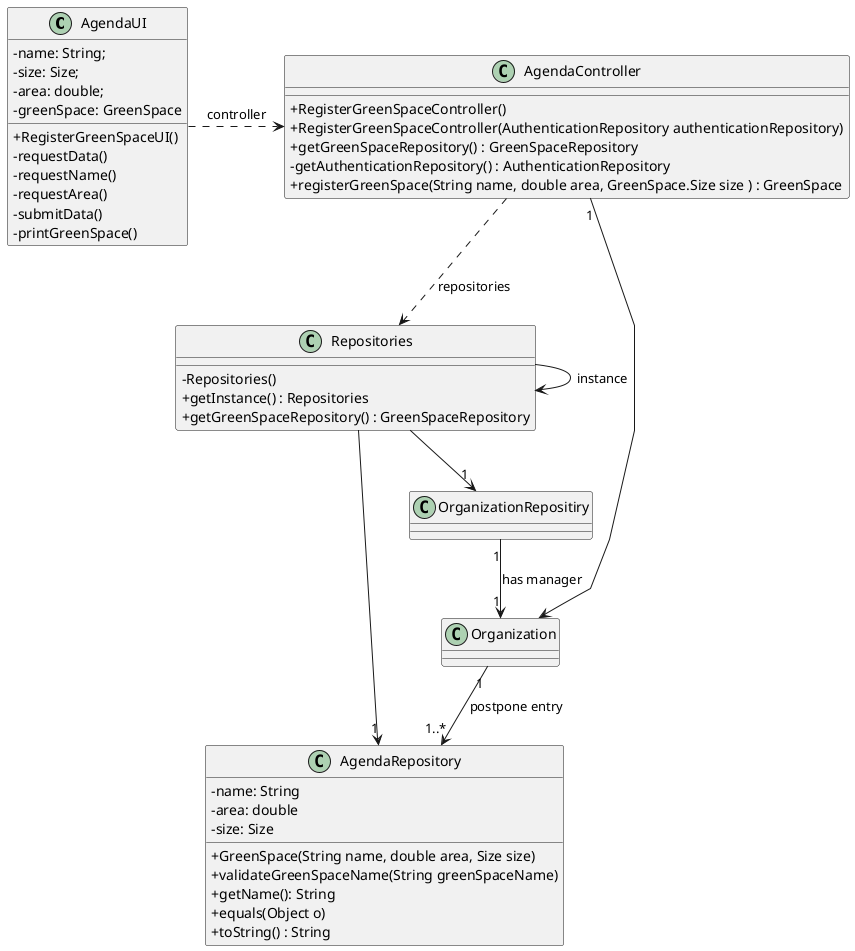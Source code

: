 @startuml
'skinparam monochrome true
skinparam packageStyle rectangle
skinparam shadowing false
skinparam linetype polyline
'skinparam linetype orto

skinparam classAttributeIconSize 0

'left to right direction

class AgendaUI{
-name: String;
-size: Size;
-area: double;
-greenSpace: GreenSpace

+RegisterGreenSpaceUI()
-requestData()
-requestName()
-requestArea()
-submitData()
-printGreenSpace()
}

class AgendaController{

    +RegisterGreenSpaceController()
    +RegisterGreenSpaceController(AuthenticationRepository authenticationRepository)
    +getGreenSpaceRepository() : GreenSpaceRepository
    -getAuthenticationRepository() : AuthenticationRepository
    +registerGreenSpace(String name, double area, GreenSpace.Size size ) : GreenSpace
}

class Repositories{
    - Repositories()
    + getInstance() : Repositories
    + getGreenSpaceRepository() : GreenSpaceRepository
}

'class GreenSpaceRepository{
 '   +GreenSpaceRepository()
  '  +getInstance() : GreenSpaceRepository
   ' +addGreenSpace(GreenSpace greenSpace)
    '+List<GreenSpace> getGreenSpaces()
'}

class Organization{}

class AgendaRepository{
    -name: String
    -area: double
    -size: Size

    +GreenSpace(String name, double area, Size size)
    +validateGreenSpaceName(String greenSpaceName)
    +getName(): String
    +equals(Object o)
    +toString() : String
}

AgendaUI .> AgendaController : controller
AgendaController ..> Repositories : repositories
'Repositories -down-> "1" GreenSpaceRepository
Repositories --> Repositories: instance
Repositories -down-> "1" OrganizationRepositiry
OrganizationRepositiry "1" --> "1" Organization : has manager
'GreenSpaceRepository "1" --> "1" Organization
AgendaController "1" --> Organization
Organization "1" --> "1..*" AgendaRepository : postpone entry
Repositories --> "1" AgendaRepository

@enduml